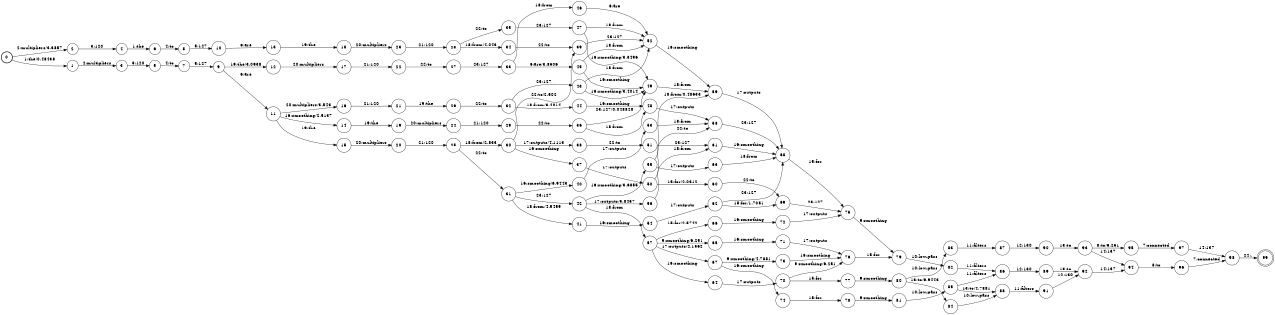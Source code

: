 digraph FST {
rankdir = LR;
size = "8.5,11";
label = "";
center = 1;
orientation = Portrait;
ranksep = "0.4";
nodesep = "0.25";
0 [label = "0", shape = circle, style = bold, fontsize = 14]
	0 -> 1 [label = "1:the/0.48438", fontsize = 14];
	0 -> 2 [label = "2:multipliers/3.3857", fontsize = 14];
1 [label = "1", shape = circle, style = solid, fontsize = 14]
	1 -> 3 [label = "2:multipliers", fontsize = 14];
2 [label = "2", shape = circle, style = solid, fontsize = 14]
	2 -> 4 [label = "3:120", fontsize = 14];
3 [label = "3", shape = circle, style = solid, fontsize = 14]
	3 -> 5 [label = "3:120", fontsize = 14];
4 [label = "4", shape = circle, style = solid, fontsize = 14]
	4 -> 6 [label = "1:the", fontsize = 14];
5 [label = "5", shape = circle, style = solid, fontsize = 14]
	5 -> 7 [label = "4:to", fontsize = 14];
6 [label = "6", shape = circle, style = solid, fontsize = 14]
	6 -> 8 [label = "4:to", fontsize = 14];
7 [label = "7", shape = circle, style = solid, fontsize = 14]
	7 -> 9 [label = "5:127", fontsize = 14];
8 [label = "8", shape = circle, style = solid, fontsize = 14]
	8 -> 10 [label = "5:127", fontsize = 14];
9 [label = "9", shape = circle, style = solid, fontsize = 14]
	9 -> 12 [label = "19:the/3.0938", fontsize = 14];
	9 -> 11 [label = "6:are", fontsize = 14];
10 [label = "10", shape = circle, style = solid, fontsize = 14]
	10 -> 13 [label = "6:are", fontsize = 14];
11 [label = "11", shape = circle, style = solid, fontsize = 14]
	11 -> 15 [label = "19:the", fontsize = 14];
	11 -> 16 [label = "20:multipliers/3.543", fontsize = 14];
	11 -> 14 [label = "16:smoothing/2.5137", fontsize = 14];
12 [label = "12", shape = circle, style = solid, fontsize = 14]
	12 -> 17 [label = "20:multipliers", fontsize = 14];
13 [label = "13", shape = circle, style = solid, fontsize = 14]
	13 -> 18 [label = "19:the", fontsize = 14];
14 [label = "14", shape = circle, style = solid, fontsize = 14]
	14 -> 19 [label = "19:the", fontsize = 14];
15 [label = "15", shape = circle, style = solid, fontsize = 14]
	15 -> 20 [label = "20:multipliers", fontsize = 14];
16 [label = "16", shape = circle, style = solid, fontsize = 14]
	16 -> 21 [label = "21:120", fontsize = 14];
17 [label = "17", shape = circle, style = solid, fontsize = 14]
	17 -> 22 [label = "21:120", fontsize = 14];
18 [label = "18", shape = circle, style = solid, fontsize = 14]
	18 -> 23 [label = "20:multipliers", fontsize = 14];
19 [label = "19", shape = circle, style = solid, fontsize = 14]
	19 -> 24 [label = "20:multipliers", fontsize = 14];
20 [label = "20", shape = circle, style = solid, fontsize = 14]
	20 -> 25 [label = "21:120", fontsize = 14];
21 [label = "21", shape = circle, style = solid, fontsize = 14]
	21 -> 26 [label = "19:the", fontsize = 14];
22 [label = "22", shape = circle, style = solid, fontsize = 14]
	22 -> 27 [label = "22:to", fontsize = 14];
23 [label = "23", shape = circle, style = solid, fontsize = 14]
	23 -> 28 [label = "21:120", fontsize = 14];
24 [label = "24", shape = circle, style = solid, fontsize = 14]
	24 -> 29 [label = "21:120", fontsize = 14];
25 [label = "25", shape = circle, style = solid, fontsize = 14]
	25 -> 31 [label = "22:to", fontsize = 14];
	25 -> 30 [label = "18:from/2.833", fontsize = 14];
26 [label = "26", shape = circle, style = solid, fontsize = 14]
	26 -> 32 [label = "22:to", fontsize = 14];
27 [label = "27", shape = circle, style = solid, fontsize = 14]
	27 -> 33 [label = "23:127", fontsize = 14];
28 [label = "28", shape = circle, style = solid, fontsize = 14]
	28 -> 35 [label = "22:to", fontsize = 14];
	28 -> 34 [label = "18:from/4.043", fontsize = 14];
29 [label = "29", shape = circle, style = solid, fontsize = 14]
	29 -> 36 [label = "22:to", fontsize = 14];
30 [label = "30", shape = circle, style = solid, fontsize = 14]
	30 -> 39 [label = "22:to/2.502", fontsize = 14];
	30 -> 37 [label = "16:smoothing", fontsize = 14];
	30 -> 38 [label = "17:outputs/4.1113", fontsize = 14];
31 [label = "31", shape = circle, style = solid, fontsize = 14]
	31 -> 42 [label = "23:127", fontsize = 14];
	31 -> 40 [label = "16:smoothing/6.9443", fontsize = 14];
	31 -> 41 [label = "18:from/4.5459", fontsize = 14];
32 [label = "32", shape = circle, style = solid, fontsize = 14]
	32 -> 43 [label = "23:127", fontsize = 14];
	32 -> 44 [label = "18:from/3.4014", fontsize = 14];
33 [label = "33", shape = circle, style = solid, fontsize = 14]
	33 -> 45 [label = "6:are/3.8506", fontsize = 14];
	33 -> 46 [label = "18:from", fontsize = 14];
34 [label = "34", shape = circle, style = solid, fontsize = 14]
	34 -> 39 [label = "22:to", fontsize = 14];
35 [label = "35", shape = circle, style = solid, fontsize = 14]
	35 -> 47 [label = "23:127", fontsize = 14];
36 [label = "36", shape = circle, style = solid, fontsize = 14]
	36 -> 49 [label = "23:127/0.048828", fontsize = 14];
	36 -> 48 [label = "18:from", fontsize = 14];
37 [label = "37", shape = circle, style = solid, fontsize = 14]
	37 -> 50 [label = "17:outputs", fontsize = 14];
38 [label = "38", shape = circle, style = solid, fontsize = 14]
	38 -> 51 [label = "22:to", fontsize = 14];
39 [label = "39", shape = circle, style = solid, fontsize = 14]
	39 -> 52 [label = "23:127", fontsize = 14];
40 [label = "40", shape = circle, style = solid, fontsize = 14]
	40 -> 53 [label = "17:outputs", fontsize = 14];
41 [label = "41", shape = circle, style = solid, fontsize = 14]
	41 -> 54 [label = "16:smoothing", fontsize = 14];
42 [label = "42", shape = circle, style = solid, fontsize = 14]
	42 -> 55 [label = "16:smoothing/3.6855", fontsize = 14];
	42 -> 56 [label = "17:outputs/5.8457", fontsize = 14];
	42 -> 57 [label = "18:from", fontsize = 14];
43 [label = "43", shape = circle, style = solid, fontsize = 14]
	43 -> 49 [label = "16:smoothing/3.4014", fontsize = 14];
	43 -> 52 [label = "18:from", fontsize = 14];
44 [label = "44", shape = circle, style = solid, fontsize = 14]
	44 -> 48 [label = "16:smoothing", fontsize = 14];
45 [label = "45", shape = circle, style = solid, fontsize = 14]
	45 -> 49 [label = "16:smoothing", fontsize = 14];
	45 -> 52 [label = "18:from", fontsize = 14];
46 [label = "46", shape = circle, style = solid, fontsize = 14]
	46 -> 52 [label = "6:are", fontsize = 14];
47 [label = "47", shape = circle, style = solid, fontsize = 14]
	47 -> 49 [label = "16:smoothing/3.3496", fontsize = 14];
	47 -> 52 [label = "18:from", fontsize = 14];
48 [label = "48", shape = circle, style = solid, fontsize = 14]
	48 -> 58 [label = "17:outputs", fontsize = 14];
49 [label = "49", shape = circle, style = solid, fontsize = 14]
	49 -> 59 [label = "18:from", fontsize = 14];
50 [label = "50", shape = circle, style = solid, fontsize = 14]
	50 -> 58 [label = "22:to", fontsize = 14];
	50 -> 60 [label = "15:for/2.0312", fontsize = 14];
51 [label = "51", shape = circle, style = solid, fontsize = 14]
	51 -> 61 [label = "23:127", fontsize = 14];
52 [label = "52", shape = circle, style = solid, fontsize = 14]
	52 -> 59 [label = "16:smoothing", fontsize = 14];
53 [label = "53", shape = circle, style = solid, fontsize = 14]
	53 -> 58 [label = "18:from", fontsize = 14];
54 [label = "54", shape = circle, style = solid, fontsize = 14]
	54 -> 62 [label = "17:outputs", fontsize = 14];
55 [label = "55", shape = circle, style = solid, fontsize = 14]
	55 -> 63 [label = "17:outputs", fontsize = 14];
	55 -> 59 [label = "18:from/0.48633", fontsize = 14];
56 [label = "56", shape = circle, style = solid, fontsize = 14]
	56 -> 61 [label = "18:from", fontsize = 14];
57 [label = "57", shape = circle, style = solid, fontsize = 14]
	57 -> 66 [label = "15:for/2.5742", fontsize = 14];
	57 -> 64 [label = "16:smoothing", fontsize = 14];
	57 -> 65 [label = "9:smoothing/6.251", fontsize = 14];
	57 -> 67 [label = "17:outputs/2.1562", fontsize = 14];
58 [label = "58", shape = circle, style = solid, fontsize = 14]
	58 -> 68 [label = "23:127", fontsize = 14];
59 [label = "59", shape = circle, style = solid, fontsize = 14]
	59 -> 68 [label = "17:outputs", fontsize = 14];
60 [label = "60", shape = circle, style = solid, fontsize = 14]
	60 -> 69 [label = "22:to", fontsize = 14];
61 [label = "61", shape = circle, style = solid, fontsize = 14]
	61 -> 68 [label = "16:smoothing", fontsize = 14];
62 [label = "62", shape = circle, style = solid, fontsize = 14]
	62 -> 68 [label = "23:127", fontsize = 14];
	62 -> 69 [label = "15:for/1.7051", fontsize = 14];
63 [label = "63", shape = circle, style = solid, fontsize = 14]
	63 -> 68 [label = "18:from", fontsize = 14];
64 [label = "64", shape = circle, style = solid, fontsize = 14]
	64 -> 70 [label = "17:outputs", fontsize = 14];
65 [label = "65", shape = circle, style = solid, fontsize = 14]
	65 -> 71 [label = "16:smoothing", fontsize = 14];
66 [label = "66", shape = circle, style = solid, fontsize = 14]
	66 -> 72 [label = "16:smoothing", fontsize = 14];
67 [label = "67", shape = circle, style = solid, fontsize = 14]
	67 -> 73 [label = "9:smoothing/4.7881", fontsize = 14];
	67 -> 74 [label = "16:smoothing", fontsize = 14];
68 [label = "68", shape = circle, style = solid, fontsize = 14]
	68 -> 75 [label = "15:for", fontsize = 14];
69 [label = "69", shape = circle, style = solid, fontsize = 14]
	69 -> 75 [label = "23:127", fontsize = 14];
70 [label = "70", shape = circle, style = solid, fontsize = 14]
	70 -> 77 [label = "15:for", fontsize = 14];
	70 -> 76 [label = "9:smoothing/6.251", fontsize = 14];
71 [label = "71", shape = circle, style = solid, fontsize = 14]
	71 -> 76 [label = "17:outputs", fontsize = 14];
72 [label = "72", shape = circle, style = solid, fontsize = 14]
	72 -> 75 [label = "17:outputs", fontsize = 14];
73 [label = "73", shape = circle, style = solid, fontsize = 14]
	73 -> 76 [label = "16:smoothing", fontsize = 14];
74 [label = "74", shape = circle, style = solid, fontsize = 14]
	74 -> 78 [label = "15:for", fontsize = 14];
75 [label = "75", shape = circle, style = solid, fontsize = 14]
	75 -> 79 [label = "9:smoothing", fontsize = 14];
76 [label = "76", shape = circle, style = solid, fontsize = 14]
	76 -> 79 [label = "15:for", fontsize = 14];
77 [label = "77", shape = circle, style = solid, fontsize = 14]
	77 -> 80 [label = "9:smoothing", fontsize = 14];
78 [label = "78", shape = circle, style = solid, fontsize = 14]
	78 -> 81 [label = "9:smoothing", fontsize = 14];
79 [label = "79", shape = circle, style = solid, fontsize = 14]
	79 -> 82 [label = "10:low-pass", fontsize = 14];
80 [label = "80", shape = circle, style = solid, fontsize = 14]
	80 -> 84 [label = "13:to/6.9443", fontsize = 14];
	80 -> 83 [label = "10:low-pass", fontsize = 14];
81 [label = "81", shape = circle, style = solid, fontsize = 14]
	81 -> 85 [label = "10:low-pass", fontsize = 14];
82 [label = "82", shape = circle, style = solid, fontsize = 14]
	82 -> 86 [label = "11:filters", fontsize = 14];
83 [label = "83", shape = circle, style = solid, fontsize = 14]
	83 -> 87 [label = "11:filters", fontsize = 14];
84 [label = "84", shape = circle, style = solid, fontsize = 14]
	84 -> 88 [label = "10:low-pass", fontsize = 14];
85 [label = "85", shape = circle, style = solid, fontsize = 14]
	85 -> 88 [label = "13:to/4.7881", fontsize = 14];
	85 -> 86 [label = "11:filters", fontsize = 14];
86 [label = "86", shape = circle, style = solid, fontsize = 14]
	86 -> 89 [label = "12:130", fontsize = 14];
87 [label = "87", shape = circle, style = solid, fontsize = 14]
	87 -> 90 [label = "12:130", fontsize = 14];
88 [label = "88", shape = circle, style = solid, fontsize = 14]
	88 -> 91 [label = "11:filters", fontsize = 14];
89 [label = "89", shape = circle, style = solid, fontsize = 14]
	89 -> 92 [label = "13:to", fontsize = 14];
90 [label = "90", shape = circle, style = solid, fontsize = 14]
	90 -> 93 [label = "13:to", fontsize = 14];
91 [label = "91", shape = circle, style = solid, fontsize = 14]
	91 -> 92 [label = "12:130", fontsize = 14];
92 [label = "92", shape = circle, style = solid, fontsize = 14]
	92 -> 94 [label = "14:137", fontsize = 14];
93 [label = "93", shape = circle, style = solid, fontsize = 14]
	93 -> 95 [label = "8:to/6.251", fontsize = 14];
	93 -> 94 [label = "14:137", fontsize = 14];
94 [label = "94", shape = circle, style = solid, fontsize = 14]
	94 -> 96 [label = "8:to", fontsize = 14];
95 [label = "95", shape = circle, style = solid, fontsize = 14]
	95 -> 97 [label = "7:connected", fontsize = 14];
96 [label = "96", shape = circle, style = solid, fontsize = 14]
	96 -> 98 [label = "7:connected", fontsize = 14];
97 [label = "97", shape = circle, style = solid, fontsize = 14]
	97 -> 98 [label = "14:137", fontsize = 14];
98 [label = "98", shape = circle, style = solid, fontsize = 14]
	98 -> 99 [label = "24:.", fontsize = 14];
99 [label = "99", shape = doublecircle, style = solid, fontsize = 14]
}
